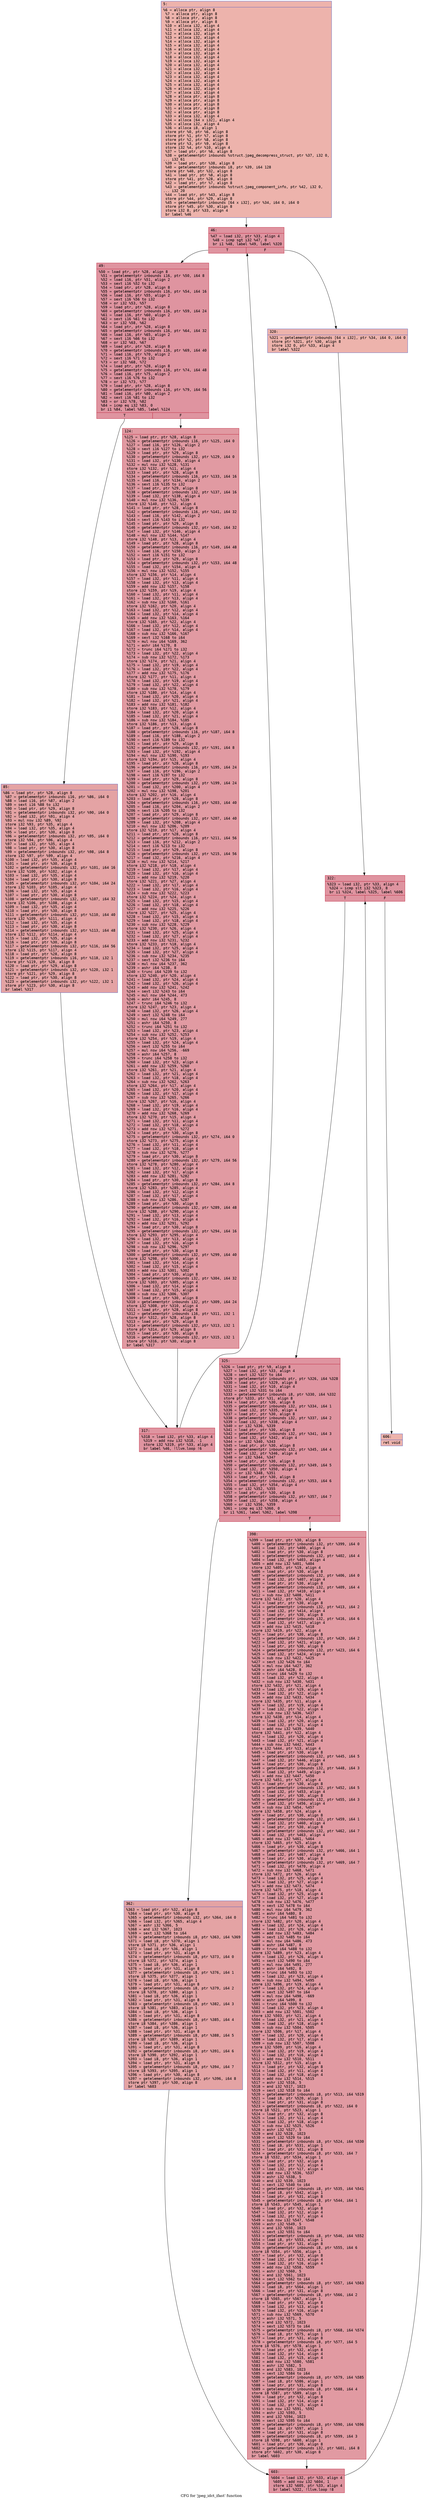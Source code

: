 digraph "CFG for 'jpeg_idct_ifast' function" {
	label="CFG for 'jpeg_idct_ifast' function";

	Node0x600003181e50 [shape=record,color="#3d50c3ff", style=filled, fillcolor="#d6524470" fontname="Courier",label="{5:\l|  %6 = alloca ptr, align 8\l  %7 = alloca ptr, align 8\l  %8 = alloca ptr, align 8\l  %9 = alloca ptr, align 8\l  %10 = alloca i32, align 4\l  %11 = alloca i32, align 4\l  %12 = alloca i32, align 4\l  %13 = alloca i32, align 4\l  %14 = alloca i32, align 4\l  %15 = alloca i32, align 4\l  %16 = alloca i32, align 4\l  %17 = alloca i32, align 4\l  %18 = alloca i32, align 4\l  %19 = alloca i32, align 4\l  %20 = alloca i32, align 4\l  %21 = alloca i32, align 4\l  %22 = alloca i32, align 4\l  %23 = alloca i32, align 4\l  %24 = alloca i32, align 4\l  %25 = alloca i32, align 4\l  %26 = alloca i32, align 4\l  %27 = alloca i32, align 4\l  %28 = alloca ptr, align 8\l  %29 = alloca ptr, align 8\l  %30 = alloca ptr, align 8\l  %31 = alloca ptr, align 8\l  %32 = alloca ptr, align 8\l  %33 = alloca i32, align 4\l  %34 = alloca [64 x i32], align 4\l  %35 = alloca i32, align 4\l  %36 = alloca i8, align 1\l  store ptr %0, ptr %6, align 8\l  store ptr %1, ptr %7, align 8\l  store ptr %2, ptr %8, align 8\l  store ptr %3, ptr %9, align 8\l  store i32 %4, ptr %10, align 4\l  %37 = load ptr, ptr %6, align 8\l  %38 = getelementptr inbounds %struct.jpeg_decompress_struct, ptr %37, i32 0,\l... i32 61\l  %39 = load ptr, ptr %38, align 8\l  %40 = getelementptr inbounds i8, ptr %39, i64 128\l  store ptr %40, ptr %32, align 8\l  %41 = load ptr, ptr %8, align 8\l  store ptr %41, ptr %28, align 8\l  %42 = load ptr, ptr %7, align 8\l  %43 = getelementptr inbounds %struct.jpeg_component_info, ptr %42, i32 0,\l... i32 20\l  %44 = load ptr, ptr %43, align 8\l  store ptr %44, ptr %29, align 8\l  %45 = getelementptr inbounds [64 x i32], ptr %34, i64 0, i64 0\l  store ptr %45, ptr %30, align 8\l  store i32 8, ptr %33, align 4\l  br label %46\l}"];
	Node0x600003181e50 -> Node0x600003181ef0[tooltip="5 -> 46\nProbability 100.00%" ];
	Node0x600003181ef0 [shape=record,color="#b70d28ff", style=filled, fillcolor="#b70d2870" fontname="Courier",label="{46:\l|  %47 = load i32, ptr %33, align 4\l  %48 = icmp sgt i32 %47, 0\l  br i1 %48, label %49, label %320\l|{<s0>T|<s1>F}}"];
	Node0x600003181ef0:s0 -> Node0x600003181f40[tooltip="46 -> 49\nProbability 96.88%" ];
	Node0x600003181ef0:s1 -> Node0x600003182080[tooltip="46 -> 320\nProbability 3.12%" ];
	Node0x600003181f40 [shape=record,color="#b70d28ff", style=filled, fillcolor="#b70d2870" fontname="Courier",label="{49:\l|  %50 = load ptr, ptr %28, align 8\l  %51 = getelementptr inbounds i16, ptr %50, i64 8\l  %52 = load i16, ptr %51, align 2\l  %53 = sext i16 %52 to i32\l  %54 = load ptr, ptr %28, align 8\l  %55 = getelementptr inbounds i16, ptr %54, i64 16\l  %56 = load i16, ptr %55, align 2\l  %57 = sext i16 %56 to i32\l  %58 = or i32 %53, %57\l  %59 = load ptr, ptr %28, align 8\l  %60 = getelementptr inbounds i16, ptr %59, i64 24\l  %61 = load i16, ptr %60, align 2\l  %62 = sext i16 %61 to i32\l  %63 = or i32 %58, %62\l  %64 = load ptr, ptr %28, align 8\l  %65 = getelementptr inbounds i16, ptr %64, i64 32\l  %66 = load i16, ptr %65, align 2\l  %67 = sext i16 %66 to i32\l  %68 = or i32 %63, %67\l  %69 = load ptr, ptr %28, align 8\l  %70 = getelementptr inbounds i16, ptr %69, i64 40\l  %71 = load i16, ptr %70, align 2\l  %72 = sext i16 %71 to i32\l  %73 = or i32 %68, %72\l  %74 = load ptr, ptr %28, align 8\l  %75 = getelementptr inbounds i16, ptr %74, i64 48\l  %76 = load i16, ptr %75, align 2\l  %77 = sext i16 %76 to i32\l  %78 = or i32 %73, %77\l  %79 = load ptr, ptr %28, align 8\l  %80 = getelementptr inbounds i16, ptr %79, i64 56\l  %81 = load i16, ptr %80, align 2\l  %82 = sext i16 %81 to i32\l  %83 = or i32 %78, %82\l  %84 = icmp eq i32 %83, 0\l  br i1 %84, label %85, label %124\l|{<s0>T|<s1>F}}"];
	Node0x600003181f40:s0 -> Node0x600003181f90[tooltip="49 -> 85\nProbability 37.50%" ];
	Node0x600003181f40:s1 -> Node0x600003181fe0[tooltip="49 -> 124\nProbability 62.50%" ];
	Node0x600003181f90 [shape=record,color="#3d50c3ff", style=filled, fillcolor="#c32e3170" fontname="Courier",label="{85:\l|  %86 = load ptr, ptr %28, align 8\l  %87 = getelementptr inbounds i16, ptr %86, i64 0\l  %88 = load i16, ptr %87, align 2\l  %89 = sext i16 %88 to i32\l  %90 = load ptr, ptr %29, align 8\l  %91 = getelementptr inbounds i32, ptr %90, i64 0\l  %92 = load i32, ptr %91, align 4\l  %93 = mul nsw i32 %89, %92\l  store i32 %93, ptr %35, align 4\l  %94 = load i32, ptr %35, align 4\l  %95 = load ptr, ptr %30, align 8\l  %96 = getelementptr inbounds i32, ptr %95, i64 0\l  store i32 %94, ptr %96, align 4\l  %97 = load i32, ptr %35, align 4\l  %98 = load ptr, ptr %30, align 8\l  %99 = getelementptr inbounds i32, ptr %98, i64 8\l  store i32 %97, ptr %99, align 4\l  %100 = load i32, ptr %35, align 4\l  %101 = load ptr, ptr %30, align 8\l  %102 = getelementptr inbounds i32, ptr %101, i64 16\l  store i32 %100, ptr %102, align 4\l  %103 = load i32, ptr %35, align 4\l  %104 = load ptr, ptr %30, align 8\l  %105 = getelementptr inbounds i32, ptr %104, i64 24\l  store i32 %103, ptr %105, align 4\l  %106 = load i32, ptr %35, align 4\l  %107 = load ptr, ptr %30, align 8\l  %108 = getelementptr inbounds i32, ptr %107, i64 32\l  store i32 %106, ptr %108, align 4\l  %109 = load i32, ptr %35, align 4\l  %110 = load ptr, ptr %30, align 8\l  %111 = getelementptr inbounds i32, ptr %110, i64 40\l  store i32 %109, ptr %111, align 4\l  %112 = load i32, ptr %35, align 4\l  %113 = load ptr, ptr %30, align 8\l  %114 = getelementptr inbounds i32, ptr %113, i64 48\l  store i32 %112, ptr %114, align 4\l  %115 = load i32, ptr %35, align 4\l  %116 = load ptr, ptr %30, align 8\l  %117 = getelementptr inbounds i32, ptr %116, i64 56\l  store i32 %115, ptr %117, align 4\l  %118 = load ptr, ptr %28, align 8\l  %119 = getelementptr inbounds i16, ptr %118, i32 1\l  store ptr %119, ptr %28, align 8\l  %120 = load ptr, ptr %29, align 8\l  %121 = getelementptr inbounds i32, ptr %120, i32 1\l  store ptr %121, ptr %29, align 8\l  %122 = load ptr, ptr %30, align 8\l  %123 = getelementptr inbounds i32, ptr %122, i32 1\l  store ptr %123, ptr %30, align 8\l  br label %317\l}"];
	Node0x600003181f90 -> Node0x600003182030[tooltip="85 -> 317\nProbability 100.00%" ];
	Node0x600003181fe0 [shape=record,color="#b70d28ff", style=filled, fillcolor="#bb1b2c70" fontname="Courier",label="{124:\l|  %125 = load ptr, ptr %28, align 8\l  %126 = getelementptr inbounds i16, ptr %125, i64 0\l  %127 = load i16, ptr %126, align 2\l  %128 = sext i16 %127 to i32\l  %129 = load ptr, ptr %29, align 8\l  %130 = getelementptr inbounds i32, ptr %129, i64 0\l  %131 = load i32, ptr %130, align 4\l  %132 = mul nsw i32 %128, %131\l  store i32 %132, ptr %11, align 4\l  %133 = load ptr, ptr %28, align 8\l  %134 = getelementptr inbounds i16, ptr %133, i64 16\l  %135 = load i16, ptr %134, align 2\l  %136 = sext i16 %135 to i32\l  %137 = load ptr, ptr %29, align 8\l  %138 = getelementptr inbounds i32, ptr %137, i64 16\l  %139 = load i32, ptr %138, align 4\l  %140 = mul nsw i32 %136, %139\l  store i32 %140, ptr %12, align 4\l  %141 = load ptr, ptr %28, align 8\l  %142 = getelementptr inbounds i16, ptr %141, i64 32\l  %143 = load i16, ptr %142, align 2\l  %144 = sext i16 %143 to i32\l  %145 = load ptr, ptr %29, align 8\l  %146 = getelementptr inbounds i32, ptr %145, i64 32\l  %147 = load i32, ptr %146, align 4\l  %148 = mul nsw i32 %144, %147\l  store i32 %148, ptr %13, align 4\l  %149 = load ptr, ptr %28, align 8\l  %150 = getelementptr inbounds i16, ptr %149, i64 48\l  %151 = load i16, ptr %150, align 2\l  %152 = sext i16 %151 to i32\l  %153 = load ptr, ptr %29, align 8\l  %154 = getelementptr inbounds i32, ptr %153, i64 48\l  %155 = load i32, ptr %154, align 4\l  %156 = mul nsw i32 %152, %155\l  store i32 %156, ptr %14, align 4\l  %157 = load i32, ptr %11, align 4\l  %158 = load i32, ptr %13, align 4\l  %159 = add nsw i32 %157, %158\l  store i32 %159, ptr %19, align 4\l  %160 = load i32, ptr %11, align 4\l  %161 = load i32, ptr %13, align 4\l  %162 = sub nsw i32 %160, %161\l  store i32 %162, ptr %20, align 4\l  %163 = load i32, ptr %12, align 4\l  %164 = load i32, ptr %14, align 4\l  %165 = add nsw i32 %163, %164\l  store i32 %165, ptr %22, align 4\l  %166 = load i32, ptr %12, align 4\l  %167 = load i32, ptr %14, align 4\l  %168 = sub nsw i32 %166, %167\l  %169 = sext i32 %168 to i64\l  %170 = mul nsw i64 %169, 362\l  %171 = ashr i64 %170, 8\l  %172 = trunc i64 %171 to i32\l  %173 = load i32, ptr %22, align 4\l  %174 = sub nsw i32 %172, %173\l  store i32 %174, ptr %21, align 4\l  %175 = load i32, ptr %19, align 4\l  %176 = load i32, ptr %22, align 4\l  %177 = add nsw i32 %175, %176\l  store i32 %177, ptr %11, align 4\l  %178 = load i32, ptr %19, align 4\l  %179 = load i32, ptr %22, align 4\l  %180 = sub nsw i32 %178, %179\l  store i32 %180, ptr %14, align 4\l  %181 = load i32, ptr %20, align 4\l  %182 = load i32, ptr %21, align 4\l  %183 = add nsw i32 %181, %182\l  store i32 %183, ptr %12, align 4\l  %184 = load i32, ptr %20, align 4\l  %185 = load i32, ptr %21, align 4\l  %186 = sub nsw i32 %184, %185\l  store i32 %186, ptr %13, align 4\l  %187 = load ptr, ptr %28, align 8\l  %188 = getelementptr inbounds i16, ptr %187, i64 8\l  %189 = load i16, ptr %188, align 2\l  %190 = sext i16 %189 to i32\l  %191 = load ptr, ptr %29, align 8\l  %192 = getelementptr inbounds i32, ptr %191, i64 8\l  %193 = load i32, ptr %192, align 4\l  %194 = mul nsw i32 %190, %193\l  store i32 %194, ptr %15, align 4\l  %195 = load ptr, ptr %28, align 8\l  %196 = getelementptr inbounds i16, ptr %195, i64 24\l  %197 = load i16, ptr %196, align 2\l  %198 = sext i16 %197 to i32\l  %199 = load ptr, ptr %29, align 8\l  %200 = getelementptr inbounds i32, ptr %199, i64 24\l  %201 = load i32, ptr %200, align 4\l  %202 = mul nsw i32 %198, %201\l  store i32 %202, ptr %16, align 4\l  %203 = load ptr, ptr %28, align 8\l  %204 = getelementptr inbounds i16, ptr %203, i64 40\l  %205 = load i16, ptr %204, align 2\l  %206 = sext i16 %205 to i32\l  %207 = load ptr, ptr %29, align 8\l  %208 = getelementptr inbounds i32, ptr %207, i64 40\l  %209 = load i32, ptr %208, align 4\l  %210 = mul nsw i32 %206, %209\l  store i32 %210, ptr %17, align 4\l  %211 = load ptr, ptr %28, align 8\l  %212 = getelementptr inbounds i16, ptr %211, i64 56\l  %213 = load i16, ptr %212, align 2\l  %214 = sext i16 %213 to i32\l  %215 = load ptr, ptr %29, align 8\l  %216 = getelementptr inbounds i32, ptr %215, i64 56\l  %217 = load i32, ptr %216, align 4\l  %218 = mul nsw i32 %214, %217\l  store i32 %218, ptr %18, align 4\l  %219 = load i32, ptr %17, align 4\l  %220 = load i32, ptr %16, align 4\l  %221 = add nsw i32 %219, %220\l  store i32 %221, ptr %27, align 4\l  %222 = load i32, ptr %17, align 4\l  %223 = load i32, ptr %16, align 4\l  %224 = sub nsw i32 %222, %223\l  store i32 %224, ptr %24, align 4\l  %225 = load i32, ptr %15, align 4\l  %226 = load i32, ptr %18, align 4\l  %227 = add nsw i32 %225, %226\l  store i32 %227, ptr %25, align 4\l  %228 = load i32, ptr %15, align 4\l  %229 = load i32, ptr %18, align 4\l  %230 = sub nsw i32 %228, %229\l  store i32 %230, ptr %26, align 4\l  %231 = load i32, ptr %25, align 4\l  %232 = load i32, ptr %27, align 4\l  %233 = add nsw i32 %231, %232\l  store i32 %233, ptr %18, align 4\l  %234 = load i32, ptr %25, align 4\l  %235 = load i32, ptr %27, align 4\l  %236 = sub nsw i32 %234, %235\l  %237 = sext i32 %236 to i64\l  %238 = mul nsw i64 %237, 362\l  %239 = ashr i64 %238, 8\l  %240 = trunc i64 %239 to i32\l  store i32 %240, ptr %20, align 4\l  %241 = load i32, ptr %24, align 4\l  %242 = load i32, ptr %26, align 4\l  %243 = add nsw i32 %241, %242\l  %244 = sext i32 %243 to i64\l  %245 = mul nsw i64 %244, 473\l  %246 = ashr i64 %245, 8\l  %247 = trunc i64 %246 to i32\l  store i32 %247, ptr %23, align 4\l  %248 = load i32, ptr %26, align 4\l  %249 = sext i32 %248 to i64\l  %250 = mul nsw i64 %249, 277\l  %251 = ashr i64 %250, 8\l  %252 = trunc i64 %251 to i32\l  %253 = load i32, ptr %23, align 4\l  %254 = sub nsw i32 %252, %253\l  store i32 %254, ptr %19, align 4\l  %255 = load i32, ptr %24, align 4\l  %256 = sext i32 %255 to i64\l  %257 = mul nsw i64 %256, -669\l  %258 = ashr i64 %257, 8\l  %259 = trunc i64 %258 to i32\l  %260 = load i32, ptr %23, align 4\l  %261 = add nsw i32 %259, %260\l  store i32 %261, ptr %21, align 4\l  %262 = load i32, ptr %21, align 4\l  %263 = load i32, ptr %18, align 4\l  %264 = sub nsw i32 %262, %263\l  store i32 %264, ptr %17, align 4\l  %265 = load i32, ptr %20, align 4\l  %266 = load i32, ptr %17, align 4\l  %267 = sub nsw i32 %265, %266\l  store i32 %267, ptr %16, align 4\l  %268 = load i32, ptr %19, align 4\l  %269 = load i32, ptr %16, align 4\l  %270 = add nsw i32 %268, %269\l  store i32 %270, ptr %15, align 4\l  %271 = load i32, ptr %11, align 4\l  %272 = load i32, ptr %18, align 4\l  %273 = add nsw i32 %271, %272\l  %274 = load ptr, ptr %30, align 8\l  %275 = getelementptr inbounds i32, ptr %274, i64 0\l  store i32 %273, ptr %275, align 4\l  %276 = load i32, ptr %11, align 4\l  %277 = load i32, ptr %18, align 4\l  %278 = sub nsw i32 %276, %277\l  %279 = load ptr, ptr %30, align 8\l  %280 = getelementptr inbounds i32, ptr %279, i64 56\l  store i32 %278, ptr %280, align 4\l  %281 = load i32, ptr %12, align 4\l  %282 = load i32, ptr %17, align 4\l  %283 = add nsw i32 %281, %282\l  %284 = load ptr, ptr %30, align 8\l  %285 = getelementptr inbounds i32, ptr %284, i64 8\l  store i32 %283, ptr %285, align 4\l  %286 = load i32, ptr %12, align 4\l  %287 = load i32, ptr %17, align 4\l  %288 = sub nsw i32 %286, %287\l  %289 = load ptr, ptr %30, align 8\l  %290 = getelementptr inbounds i32, ptr %289, i64 48\l  store i32 %288, ptr %290, align 4\l  %291 = load i32, ptr %13, align 4\l  %292 = load i32, ptr %16, align 4\l  %293 = add nsw i32 %291, %292\l  %294 = load ptr, ptr %30, align 8\l  %295 = getelementptr inbounds i32, ptr %294, i64 16\l  store i32 %293, ptr %295, align 4\l  %296 = load i32, ptr %13, align 4\l  %297 = load i32, ptr %16, align 4\l  %298 = sub nsw i32 %296, %297\l  %299 = load ptr, ptr %30, align 8\l  %300 = getelementptr inbounds i32, ptr %299, i64 40\l  store i32 %298, ptr %300, align 4\l  %301 = load i32, ptr %14, align 4\l  %302 = load i32, ptr %15, align 4\l  %303 = add nsw i32 %301, %302\l  %304 = load ptr, ptr %30, align 8\l  %305 = getelementptr inbounds i32, ptr %304, i64 32\l  store i32 %303, ptr %305, align 4\l  %306 = load i32, ptr %14, align 4\l  %307 = load i32, ptr %15, align 4\l  %308 = sub nsw i32 %306, %307\l  %309 = load ptr, ptr %30, align 8\l  %310 = getelementptr inbounds i32, ptr %309, i64 24\l  store i32 %308, ptr %310, align 4\l  %311 = load ptr, ptr %28, align 8\l  %312 = getelementptr inbounds i16, ptr %311, i32 1\l  store ptr %312, ptr %28, align 8\l  %313 = load ptr, ptr %29, align 8\l  %314 = getelementptr inbounds i32, ptr %313, i32 1\l  store ptr %314, ptr %29, align 8\l  %315 = load ptr, ptr %30, align 8\l  %316 = getelementptr inbounds i32, ptr %315, i32 1\l  store ptr %316, ptr %30, align 8\l  br label %317\l}"];
	Node0x600003181fe0 -> Node0x600003182030[tooltip="124 -> 317\nProbability 100.00%" ];
	Node0x600003182030 [shape=record,color="#b70d28ff", style=filled, fillcolor="#b70d2870" fontname="Courier",label="{317:\l|  %318 = load i32, ptr %33, align 4\l  %319 = add nsw i32 %318, -1\l  store i32 %319, ptr %33, align 4\l  br label %46, !llvm.loop !6\l}"];
	Node0x600003182030 -> Node0x600003181ef0[tooltip="317 -> 46\nProbability 100.00%" ];
	Node0x600003182080 [shape=record,color="#3d50c3ff", style=filled, fillcolor="#d6524470" fontname="Courier",label="{320:\l|  %321 = getelementptr inbounds [64 x i32], ptr %34, i64 0, i64 0\l  store ptr %321, ptr %30, align 8\l  store i32 0, ptr %33, align 4\l  br label %322\l}"];
	Node0x600003182080 -> Node0x6000031820d0[tooltip="320 -> 322\nProbability 100.00%" ];
	Node0x6000031820d0 [shape=record,color="#b70d28ff", style=filled, fillcolor="#b70d2870" fontname="Courier",label="{322:\l|  %323 = load i32, ptr %33, align 4\l  %324 = icmp slt i32 %323, 8\l  br i1 %324, label %325, label %606\l|{<s0>T|<s1>F}}"];
	Node0x6000031820d0:s0 -> Node0x600003182120[tooltip="322 -> 325\nProbability 96.88%" ];
	Node0x6000031820d0:s1 -> Node0x600003182260[tooltip="322 -> 606\nProbability 3.12%" ];
	Node0x600003182120 [shape=record,color="#b70d28ff", style=filled, fillcolor="#b70d2870" fontname="Courier",label="{325:\l|  %326 = load ptr, ptr %9, align 8\l  %327 = load i32, ptr %33, align 4\l  %328 = sext i32 %327 to i64\l  %329 = getelementptr inbounds ptr, ptr %326, i64 %328\l  %330 = load ptr, ptr %329, align 8\l  %331 = load i32, ptr %10, align 4\l  %332 = zext i32 %331 to i64\l  %333 = getelementptr inbounds i8, ptr %330, i64 %332\l  store ptr %333, ptr %31, align 8\l  %334 = load ptr, ptr %30, align 8\l  %335 = getelementptr inbounds i32, ptr %334, i64 1\l  %336 = load i32, ptr %335, align 4\l  %337 = load ptr, ptr %30, align 8\l  %338 = getelementptr inbounds i32, ptr %337, i64 2\l  %339 = load i32, ptr %338, align 4\l  %340 = or i32 %336, %339\l  %341 = load ptr, ptr %30, align 8\l  %342 = getelementptr inbounds i32, ptr %341, i64 3\l  %343 = load i32, ptr %342, align 4\l  %344 = or i32 %340, %343\l  %345 = load ptr, ptr %30, align 8\l  %346 = getelementptr inbounds i32, ptr %345, i64 4\l  %347 = load i32, ptr %346, align 4\l  %348 = or i32 %344, %347\l  %349 = load ptr, ptr %30, align 8\l  %350 = getelementptr inbounds i32, ptr %349, i64 5\l  %351 = load i32, ptr %350, align 4\l  %352 = or i32 %348, %351\l  %353 = load ptr, ptr %30, align 8\l  %354 = getelementptr inbounds i32, ptr %353, i64 6\l  %355 = load i32, ptr %354, align 4\l  %356 = or i32 %352, %355\l  %357 = load ptr, ptr %30, align 8\l  %358 = getelementptr inbounds i32, ptr %357, i64 7\l  %359 = load i32, ptr %358, align 4\l  %360 = or i32 %356, %359\l  %361 = icmp eq i32 %360, 0\l  br i1 %361, label %362, label %398\l|{<s0>T|<s1>F}}"];
	Node0x600003182120:s0 -> Node0x600003182170[tooltip="325 -> 362\nProbability 37.50%" ];
	Node0x600003182120:s1 -> Node0x6000031821c0[tooltip="325 -> 398\nProbability 62.50%" ];
	Node0x600003182170 [shape=record,color="#3d50c3ff", style=filled, fillcolor="#c32e3170" fontname="Courier",label="{362:\l|  %363 = load ptr, ptr %32, align 8\l  %364 = load ptr, ptr %30, align 8\l  %365 = getelementptr inbounds i32, ptr %364, i64 0\l  %366 = load i32, ptr %365, align 4\l  %367 = ashr i32 %366, 5\l  %368 = and i32 %367, 1023\l  %369 = sext i32 %368 to i64\l  %370 = getelementptr inbounds i8, ptr %363, i64 %369\l  %371 = load i8, ptr %370, align 1\l  store i8 %371, ptr %36, align 1\l  %372 = load i8, ptr %36, align 1\l  %373 = load ptr, ptr %31, align 8\l  %374 = getelementptr inbounds i8, ptr %373, i64 0\l  store i8 %372, ptr %374, align 1\l  %375 = load i8, ptr %36, align 1\l  %376 = load ptr, ptr %31, align 8\l  %377 = getelementptr inbounds i8, ptr %376, i64 1\l  store i8 %375, ptr %377, align 1\l  %378 = load i8, ptr %36, align 1\l  %379 = load ptr, ptr %31, align 8\l  %380 = getelementptr inbounds i8, ptr %379, i64 2\l  store i8 %378, ptr %380, align 1\l  %381 = load i8, ptr %36, align 1\l  %382 = load ptr, ptr %31, align 8\l  %383 = getelementptr inbounds i8, ptr %382, i64 3\l  store i8 %381, ptr %383, align 1\l  %384 = load i8, ptr %36, align 1\l  %385 = load ptr, ptr %31, align 8\l  %386 = getelementptr inbounds i8, ptr %385, i64 4\l  store i8 %384, ptr %386, align 1\l  %387 = load i8, ptr %36, align 1\l  %388 = load ptr, ptr %31, align 8\l  %389 = getelementptr inbounds i8, ptr %388, i64 5\l  store i8 %387, ptr %389, align 1\l  %390 = load i8, ptr %36, align 1\l  %391 = load ptr, ptr %31, align 8\l  %392 = getelementptr inbounds i8, ptr %391, i64 6\l  store i8 %390, ptr %392, align 1\l  %393 = load i8, ptr %36, align 1\l  %394 = load ptr, ptr %31, align 8\l  %395 = getelementptr inbounds i8, ptr %394, i64 7\l  store i8 %393, ptr %395, align 1\l  %396 = load ptr, ptr %30, align 8\l  %397 = getelementptr inbounds i32, ptr %396, i64 8\l  store ptr %397, ptr %30, align 8\l  br label %603\l}"];
	Node0x600003182170 -> Node0x600003182210[tooltip="362 -> 603\nProbability 100.00%" ];
	Node0x6000031821c0 [shape=record,color="#b70d28ff", style=filled, fillcolor="#bb1b2c70" fontname="Courier",label="{398:\l|  %399 = load ptr, ptr %30, align 8\l  %400 = getelementptr inbounds i32, ptr %399, i64 0\l  %401 = load i32, ptr %400, align 4\l  %402 = load ptr, ptr %30, align 8\l  %403 = getelementptr inbounds i32, ptr %402, i64 4\l  %404 = load i32, ptr %403, align 4\l  %405 = add nsw i32 %401, %404\l  store i32 %405, ptr %19, align 4\l  %406 = load ptr, ptr %30, align 8\l  %407 = getelementptr inbounds i32, ptr %406, i64 0\l  %408 = load i32, ptr %407, align 4\l  %409 = load ptr, ptr %30, align 8\l  %410 = getelementptr inbounds i32, ptr %409, i64 4\l  %411 = load i32, ptr %410, align 4\l  %412 = sub nsw i32 %408, %411\l  store i32 %412, ptr %20, align 4\l  %413 = load ptr, ptr %30, align 8\l  %414 = getelementptr inbounds i32, ptr %413, i64 2\l  %415 = load i32, ptr %414, align 4\l  %416 = load ptr, ptr %30, align 8\l  %417 = getelementptr inbounds i32, ptr %416, i64 6\l  %418 = load i32, ptr %417, align 4\l  %419 = add nsw i32 %415, %418\l  store i32 %419, ptr %22, align 4\l  %420 = load ptr, ptr %30, align 8\l  %421 = getelementptr inbounds i32, ptr %420, i64 2\l  %422 = load i32, ptr %421, align 4\l  %423 = load ptr, ptr %30, align 8\l  %424 = getelementptr inbounds i32, ptr %423, i64 6\l  %425 = load i32, ptr %424, align 4\l  %426 = sub nsw i32 %422, %425\l  %427 = sext i32 %426 to i64\l  %428 = mul nsw i64 %427, 362\l  %429 = ashr i64 %428, 8\l  %430 = trunc i64 %429 to i32\l  %431 = load i32, ptr %22, align 4\l  %432 = sub nsw i32 %430, %431\l  store i32 %432, ptr %21, align 4\l  %433 = load i32, ptr %19, align 4\l  %434 = load i32, ptr %22, align 4\l  %435 = add nsw i32 %433, %434\l  store i32 %435, ptr %11, align 4\l  %436 = load i32, ptr %19, align 4\l  %437 = load i32, ptr %22, align 4\l  %438 = sub nsw i32 %436, %437\l  store i32 %438, ptr %14, align 4\l  %439 = load i32, ptr %20, align 4\l  %440 = load i32, ptr %21, align 4\l  %441 = add nsw i32 %439, %440\l  store i32 %441, ptr %12, align 4\l  %442 = load i32, ptr %20, align 4\l  %443 = load i32, ptr %21, align 4\l  %444 = sub nsw i32 %442, %443\l  store i32 %444, ptr %13, align 4\l  %445 = load ptr, ptr %30, align 8\l  %446 = getelementptr inbounds i32, ptr %445, i64 5\l  %447 = load i32, ptr %446, align 4\l  %448 = load ptr, ptr %30, align 8\l  %449 = getelementptr inbounds i32, ptr %448, i64 3\l  %450 = load i32, ptr %449, align 4\l  %451 = add nsw i32 %447, %450\l  store i32 %451, ptr %27, align 4\l  %452 = load ptr, ptr %30, align 8\l  %453 = getelementptr inbounds i32, ptr %452, i64 5\l  %454 = load i32, ptr %453, align 4\l  %455 = load ptr, ptr %30, align 8\l  %456 = getelementptr inbounds i32, ptr %455, i64 3\l  %457 = load i32, ptr %456, align 4\l  %458 = sub nsw i32 %454, %457\l  store i32 %458, ptr %24, align 4\l  %459 = load ptr, ptr %30, align 8\l  %460 = getelementptr inbounds i32, ptr %459, i64 1\l  %461 = load i32, ptr %460, align 4\l  %462 = load ptr, ptr %30, align 8\l  %463 = getelementptr inbounds i32, ptr %462, i64 7\l  %464 = load i32, ptr %463, align 4\l  %465 = add nsw i32 %461, %464\l  store i32 %465, ptr %25, align 4\l  %466 = load ptr, ptr %30, align 8\l  %467 = getelementptr inbounds i32, ptr %466, i64 1\l  %468 = load i32, ptr %467, align 4\l  %469 = load ptr, ptr %30, align 8\l  %470 = getelementptr inbounds i32, ptr %469, i64 7\l  %471 = load i32, ptr %470, align 4\l  %472 = sub nsw i32 %468, %471\l  store i32 %472, ptr %26, align 4\l  %473 = load i32, ptr %25, align 4\l  %474 = load i32, ptr %27, align 4\l  %475 = add nsw i32 %473, %474\l  store i32 %475, ptr %18, align 4\l  %476 = load i32, ptr %25, align 4\l  %477 = load i32, ptr %27, align 4\l  %478 = sub nsw i32 %476, %477\l  %479 = sext i32 %478 to i64\l  %480 = mul nsw i64 %479, 362\l  %481 = ashr i64 %480, 8\l  %482 = trunc i64 %481 to i32\l  store i32 %482, ptr %20, align 4\l  %483 = load i32, ptr %24, align 4\l  %484 = load i32, ptr %26, align 4\l  %485 = add nsw i32 %483, %484\l  %486 = sext i32 %485 to i64\l  %487 = mul nsw i64 %486, 473\l  %488 = ashr i64 %487, 8\l  %489 = trunc i64 %488 to i32\l  store i32 %489, ptr %23, align 4\l  %490 = load i32, ptr %26, align 4\l  %491 = sext i32 %490 to i64\l  %492 = mul nsw i64 %491, 277\l  %493 = ashr i64 %492, 8\l  %494 = trunc i64 %493 to i32\l  %495 = load i32, ptr %23, align 4\l  %496 = sub nsw i32 %494, %495\l  store i32 %496, ptr %19, align 4\l  %497 = load i32, ptr %24, align 4\l  %498 = sext i32 %497 to i64\l  %499 = mul nsw i64 %498, -669\l  %500 = ashr i64 %499, 8\l  %501 = trunc i64 %500 to i32\l  %502 = load i32, ptr %23, align 4\l  %503 = add nsw i32 %501, %502\l  store i32 %503, ptr %21, align 4\l  %504 = load i32, ptr %21, align 4\l  %505 = load i32, ptr %18, align 4\l  %506 = sub nsw i32 %504, %505\l  store i32 %506, ptr %17, align 4\l  %507 = load i32, ptr %20, align 4\l  %508 = load i32, ptr %17, align 4\l  %509 = sub nsw i32 %507, %508\l  store i32 %509, ptr %16, align 4\l  %510 = load i32, ptr %19, align 4\l  %511 = load i32, ptr %16, align 4\l  %512 = add nsw i32 %510, %511\l  store i32 %512, ptr %15, align 4\l  %513 = load ptr, ptr %32, align 8\l  %514 = load i32, ptr %11, align 4\l  %515 = load i32, ptr %18, align 4\l  %516 = add nsw i32 %514, %515\l  %517 = ashr i32 %516, 5\l  %518 = and i32 %517, 1023\l  %519 = sext i32 %518 to i64\l  %520 = getelementptr inbounds i8, ptr %513, i64 %519\l  %521 = load i8, ptr %520, align 1\l  %522 = load ptr, ptr %31, align 8\l  %523 = getelementptr inbounds i8, ptr %522, i64 0\l  store i8 %521, ptr %523, align 1\l  %524 = load ptr, ptr %32, align 8\l  %525 = load i32, ptr %11, align 4\l  %526 = load i32, ptr %18, align 4\l  %527 = sub nsw i32 %525, %526\l  %528 = ashr i32 %527, 5\l  %529 = and i32 %528, 1023\l  %530 = sext i32 %529 to i64\l  %531 = getelementptr inbounds i8, ptr %524, i64 %530\l  %532 = load i8, ptr %531, align 1\l  %533 = load ptr, ptr %31, align 8\l  %534 = getelementptr inbounds i8, ptr %533, i64 7\l  store i8 %532, ptr %534, align 1\l  %535 = load ptr, ptr %32, align 8\l  %536 = load i32, ptr %12, align 4\l  %537 = load i32, ptr %17, align 4\l  %538 = add nsw i32 %536, %537\l  %539 = ashr i32 %538, 5\l  %540 = and i32 %539, 1023\l  %541 = sext i32 %540 to i64\l  %542 = getelementptr inbounds i8, ptr %535, i64 %541\l  %543 = load i8, ptr %542, align 1\l  %544 = load ptr, ptr %31, align 8\l  %545 = getelementptr inbounds i8, ptr %544, i64 1\l  store i8 %543, ptr %545, align 1\l  %546 = load ptr, ptr %32, align 8\l  %547 = load i32, ptr %12, align 4\l  %548 = load i32, ptr %17, align 4\l  %549 = sub nsw i32 %547, %548\l  %550 = ashr i32 %549, 5\l  %551 = and i32 %550, 1023\l  %552 = sext i32 %551 to i64\l  %553 = getelementptr inbounds i8, ptr %546, i64 %552\l  %554 = load i8, ptr %553, align 1\l  %555 = load ptr, ptr %31, align 8\l  %556 = getelementptr inbounds i8, ptr %555, i64 6\l  store i8 %554, ptr %556, align 1\l  %557 = load ptr, ptr %32, align 8\l  %558 = load i32, ptr %13, align 4\l  %559 = load i32, ptr %16, align 4\l  %560 = add nsw i32 %558, %559\l  %561 = ashr i32 %560, 5\l  %562 = and i32 %561, 1023\l  %563 = sext i32 %562 to i64\l  %564 = getelementptr inbounds i8, ptr %557, i64 %563\l  %565 = load i8, ptr %564, align 1\l  %566 = load ptr, ptr %31, align 8\l  %567 = getelementptr inbounds i8, ptr %566, i64 2\l  store i8 %565, ptr %567, align 1\l  %568 = load ptr, ptr %32, align 8\l  %569 = load i32, ptr %13, align 4\l  %570 = load i32, ptr %16, align 4\l  %571 = sub nsw i32 %569, %570\l  %572 = ashr i32 %571, 5\l  %573 = and i32 %572, 1023\l  %574 = sext i32 %573 to i64\l  %575 = getelementptr inbounds i8, ptr %568, i64 %574\l  %576 = load i8, ptr %575, align 1\l  %577 = load ptr, ptr %31, align 8\l  %578 = getelementptr inbounds i8, ptr %577, i64 5\l  store i8 %576, ptr %578, align 1\l  %579 = load ptr, ptr %32, align 8\l  %580 = load i32, ptr %14, align 4\l  %581 = load i32, ptr %15, align 4\l  %582 = add nsw i32 %580, %581\l  %583 = ashr i32 %582, 5\l  %584 = and i32 %583, 1023\l  %585 = sext i32 %584 to i64\l  %586 = getelementptr inbounds i8, ptr %579, i64 %585\l  %587 = load i8, ptr %586, align 1\l  %588 = load ptr, ptr %31, align 8\l  %589 = getelementptr inbounds i8, ptr %588, i64 4\l  store i8 %587, ptr %589, align 1\l  %590 = load ptr, ptr %32, align 8\l  %591 = load i32, ptr %14, align 4\l  %592 = load i32, ptr %15, align 4\l  %593 = sub nsw i32 %591, %592\l  %594 = ashr i32 %593, 5\l  %595 = and i32 %594, 1023\l  %596 = sext i32 %595 to i64\l  %597 = getelementptr inbounds i8, ptr %590, i64 %596\l  %598 = load i8, ptr %597, align 1\l  %599 = load ptr, ptr %31, align 8\l  %600 = getelementptr inbounds i8, ptr %599, i64 3\l  store i8 %598, ptr %600, align 1\l  %601 = load ptr, ptr %30, align 8\l  %602 = getelementptr inbounds i32, ptr %601, i64 8\l  store ptr %602, ptr %30, align 8\l  br label %603\l}"];
	Node0x6000031821c0 -> Node0x600003182210[tooltip="398 -> 603\nProbability 100.00%" ];
	Node0x600003182210 [shape=record,color="#b70d28ff", style=filled, fillcolor="#b70d2870" fontname="Courier",label="{603:\l|  %604 = load i32, ptr %33, align 4\l  %605 = add nsw i32 %604, 1\l  store i32 %605, ptr %33, align 4\l  br label %322, !llvm.loop !8\l}"];
	Node0x600003182210 -> Node0x6000031820d0[tooltip="603 -> 322\nProbability 100.00%" ];
	Node0x600003182260 [shape=record,color="#3d50c3ff", style=filled, fillcolor="#d6524470" fontname="Courier",label="{606:\l|  ret void\l}"];
}
